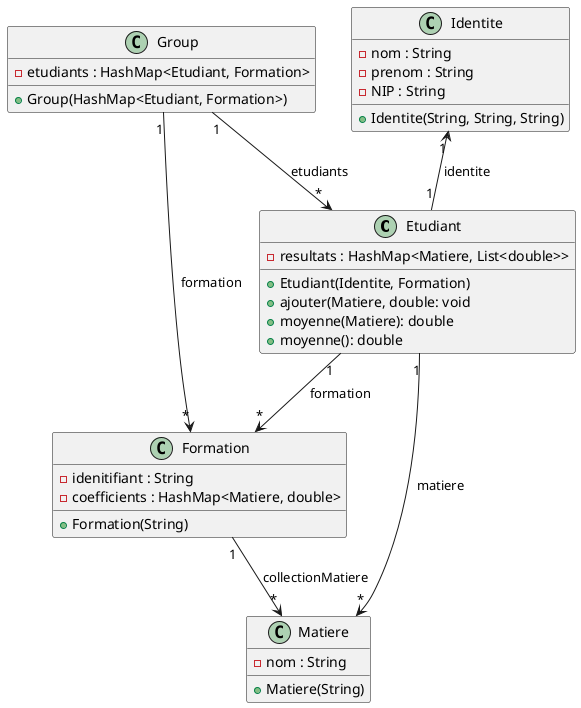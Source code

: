 @startuml
'https://plantuml.com/class-diagram

class Etudiant{
 - resultats : HashMap<Matiere, List<double>>
    + Etudiant(Identite, Formation)
    + ajouter(Matiere, double: void
    + moyenne(Matiere): double
    + moyenne(): double
}

class Identite{
 - nom : String
 - prenom : String
 - NIP : String
    + Identite(String, String, String)
}

class Formation{
- idenitifiant : String
- coefficients : HashMap<Matiere, double>
    + Formation(String)
}

class Matiere{
 - nom : String
    + Matiere(String)
}

class Group{
- etudiants : HashMap<Etudiant, Formation>
    + Group(HashMap<Etudiant, Formation>)
}

Identite "1" <-- "1" Etudiant : identite
Etudiant "1" --> "*" Formation : formation
Etudiant "1" --> "*" Matiere : matiere
Formation "1" --> "*" Matiere : collectionMatiere
Group  "1" --> "*" Formation : formation
Group  "1" --> "*" Etudiant : etudiants

@enduml